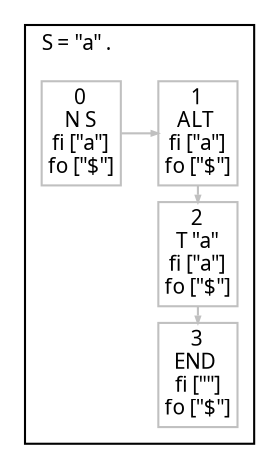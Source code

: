 digraph G {
  fontname = Menlo
  fontsize = 10
  node [fontname = Menlo, fontsize = 10, color = gray, height = 0, width = 0, margin= 0.04]
  edge [fontname = Menlo, fontsize = 10, color = gray, arrowsize = 0.3]
  graph [ranksep = 0.1]
  rankdir = "TB"
  subgraph GSS {
    cluster = true
    label = <↵a↵> fontcolor = red
    labeljust = l
    node [shape = box, style = rounded, height = 0]
  }
  subgraph clusterS {
    node [shape = box]
    label = <S = "a" .>
    labeljust = l
    SR0C0 [label = <0<br/>N S<br/>fi ["a"]<br/>fo ["$"]>]
    SR0C1 [label = <1<br/>ALT <br/>fi ["a"]<br/>fo ["$"]>]
    SR1C1 [label = <2<br/>T "a"<br/>fi ["a"]<br/>fo ["$"]>]
    SR2C1 [label = <3<br/>END <br/>fi [""]<br/>fo ["$"]>]
    SR1C1 -> SR2C1 [weight=100000000]
    SR0C1 -> SR1C1 [weight=100000000]
    rank = same {SR0C0 -> SR0C1}
    node [style = invis]
    edge [style = invis]
    SR0C0 -> SR1C0 [weight=100000000]
    rank = same {SR1C0 -> SR1C1}
    SR1C0 -> SR2C0 [weight=100000000]
    rank = same {SR2C0 -> SR2C1}
  }
}